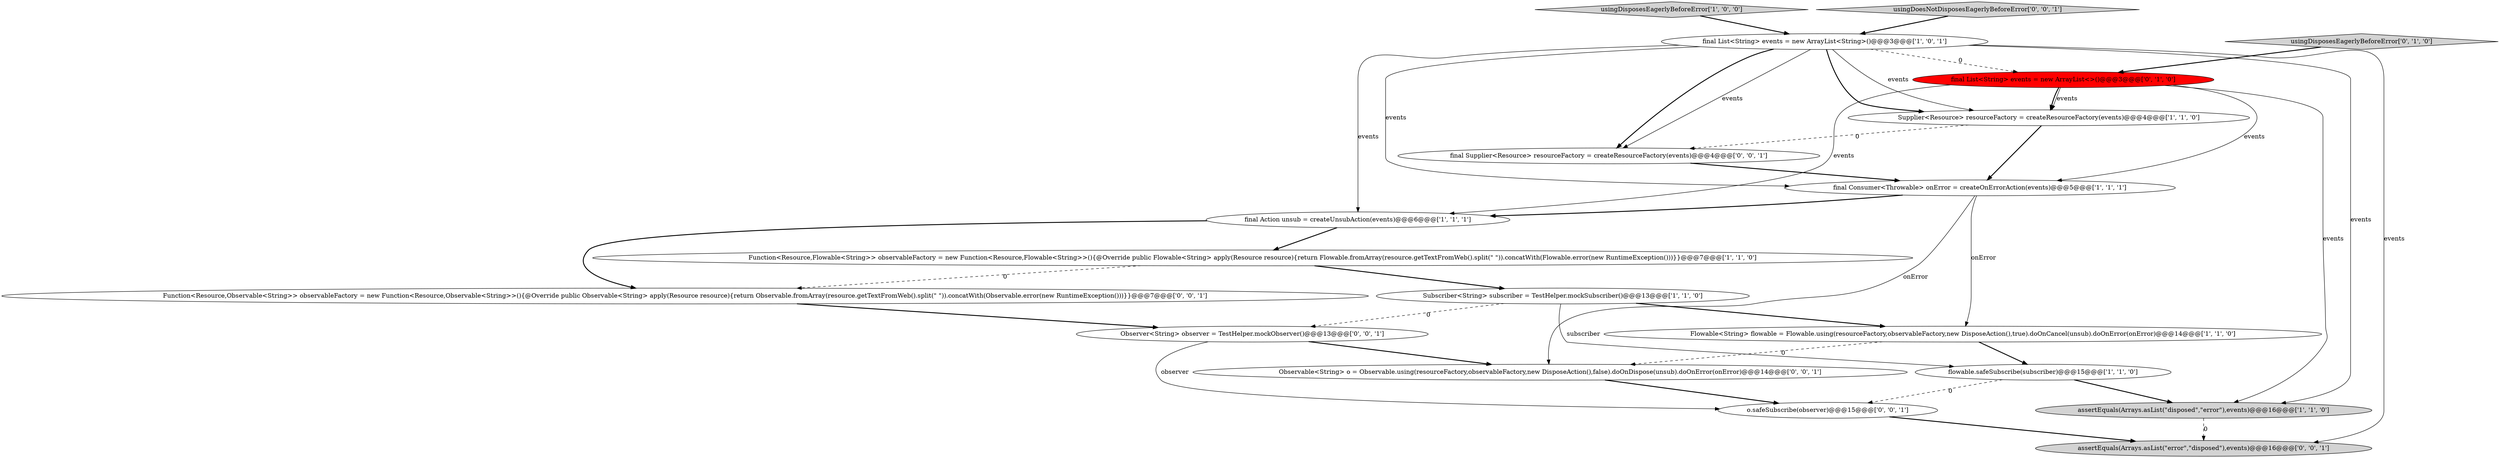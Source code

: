 digraph {
2 [style = filled, label = "final List<String> events = new ArrayList<String>()@@@3@@@['1', '0', '1']", fillcolor = white, shape = ellipse image = "AAA0AAABBB1BBB"];
8 [style = filled, label = "flowable.safeSubscribe(subscriber)@@@15@@@['1', '1', '0']", fillcolor = white, shape = ellipse image = "AAA0AAABBB1BBB"];
6 [style = filled, label = "usingDisposesEagerlyBeforeError['1', '0', '0']", fillcolor = lightgray, shape = diamond image = "AAA0AAABBB1BBB"];
7 [style = filled, label = "Function<Resource,Flowable<String>> observableFactory = new Function<Resource,Flowable<String>>(){@Override public Flowable<String> apply(Resource resource){return Flowable.fromArray(resource.getTextFromWeb().split(\" \")).concatWith(Flowable.error(new RuntimeException()))}}@@@7@@@['1', '1', '0']", fillcolor = white, shape = ellipse image = "AAA0AAABBB1BBB"];
12 [style = filled, label = "Function<Resource,Observable<String>> observableFactory = new Function<Resource,Observable<String>>(){@Override public Observable<String> apply(Resource resource){return Observable.fromArray(resource.getTextFromWeb().split(\" \")).concatWith(Observable.error(new RuntimeException()))}}@@@7@@@['0', '0', '1']", fillcolor = white, shape = ellipse image = "AAA0AAABBB3BBB"];
15 [style = filled, label = "Observable<String> o = Observable.using(resourceFactory,observableFactory,new DisposeAction(),false).doOnDispose(unsub).doOnError(onError)@@@14@@@['0', '0', '1']", fillcolor = white, shape = ellipse image = "AAA0AAABBB3BBB"];
16 [style = filled, label = "usingDoesNotDisposesEagerlyBeforeError['0', '0', '1']", fillcolor = lightgray, shape = diamond image = "AAA0AAABBB3BBB"];
1 [style = filled, label = "Subscriber<String> subscriber = TestHelper.mockSubscriber()@@@13@@@['1', '1', '0']", fillcolor = white, shape = ellipse image = "AAA0AAABBB1BBB"];
4 [style = filled, label = "final Action unsub = createUnsubAction(events)@@@6@@@['1', '1', '1']", fillcolor = white, shape = ellipse image = "AAA0AAABBB1BBB"];
11 [style = filled, label = "usingDisposesEagerlyBeforeError['0', '1', '0']", fillcolor = lightgray, shape = diamond image = "AAA0AAABBB2BBB"];
3 [style = filled, label = "Supplier<Resource> resourceFactory = createResourceFactory(events)@@@4@@@['1', '1', '0']", fillcolor = white, shape = ellipse image = "AAA0AAABBB1BBB"];
9 [style = filled, label = "final Consumer<Throwable> onError = createOnErrorAction(events)@@@5@@@['1', '1', '1']", fillcolor = white, shape = ellipse image = "AAA0AAABBB1BBB"];
14 [style = filled, label = "assertEquals(Arrays.asList(\"error\",\"disposed\"),events)@@@16@@@['0', '0', '1']", fillcolor = lightgray, shape = ellipse image = "AAA0AAABBB3BBB"];
17 [style = filled, label = "final Supplier<Resource> resourceFactory = createResourceFactory(events)@@@4@@@['0', '0', '1']", fillcolor = white, shape = ellipse image = "AAA0AAABBB3BBB"];
0 [style = filled, label = "Flowable<String> flowable = Flowable.using(resourceFactory,observableFactory,new DisposeAction(),true).doOnCancel(unsub).doOnError(onError)@@@14@@@['1', '1', '0']", fillcolor = white, shape = ellipse image = "AAA0AAABBB1BBB"];
13 [style = filled, label = "o.safeSubscribe(observer)@@@15@@@['0', '0', '1']", fillcolor = white, shape = ellipse image = "AAA0AAABBB3BBB"];
18 [style = filled, label = "Observer<String> observer = TestHelper.mockObserver()@@@13@@@['0', '0', '1']", fillcolor = white, shape = ellipse image = "AAA0AAABBB3BBB"];
10 [style = filled, label = "final List<String> events = new ArrayList<>()@@@3@@@['0', '1', '0']", fillcolor = red, shape = ellipse image = "AAA1AAABBB2BBB"];
5 [style = filled, label = "assertEquals(Arrays.asList(\"disposed\",\"error\"),events)@@@16@@@['1', '1', '0']", fillcolor = lightgray, shape = ellipse image = "AAA0AAABBB1BBB"];
2->17 [style = bold, label=""];
15->13 [style = bold, label=""];
1->8 [style = solid, label="subscriber"];
2->17 [style = solid, label="events"];
2->5 [style = solid, label="events"];
7->1 [style = bold, label=""];
3->17 [style = dashed, label="0"];
5->14 [style = dashed, label="0"];
2->3 [style = bold, label=""];
9->4 [style = bold, label=""];
17->9 [style = bold, label=""];
18->15 [style = bold, label=""];
0->15 [style = dashed, label="0"];
10->3 [style = bold, label=""];
10->5 [style = solid, label="events"];
1->18 [style = dashed, label="0"];
10->4 [style = solid, label="events"];
1->0 [style = bold, label=""];
10->9 [style = solid, label="events"];
16->2 [style = bold, label=""];
2->14 [style = solid, label="events"];
4->7 [style = bold, label=""];
9->0 [style = solid, label="onError"];
2->10 [style = dashed, label="0"];
8->13 [style = dashed, label="0"];
6->2 [style = bold, label=""];
3->9 [style = bold, label=""];
2->9 [style = solid, label="events"];
2->4 [style = solid, label="events"];
8->5 [style = bold, label=""];
11->10 [style = bold, label=""];
10->3 [style = solid, label="events"];
18->13 [style = solid, label="observer"];
0->8 [style = bold, label=""];
12->18 [style = bold, label=""];
7->12 [style = dashed, label="0"];
4->12 [style = bold, label=""];
2->3 [style = solid, label="events"];
13->14 [style = bold, label=""];
9->15 [style = solid, label="onError"];
}
